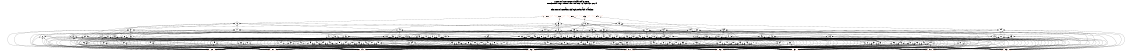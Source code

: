 # Network structure generated by ABC

digraph network {
size = "7.5,10";
center = true;
edge [dir = back];

{
  node [shape = plaintext];
  edge [style = invis];
  LevelTitle1 [label=""];
  LevelTitle2 [label=""];
  Level5 [label = ""];
  Level4 [label = ""];
  Level3 [label = ""];
  Level2 [label = ""];
  Level1 [label = ""];
  Level0 [label = ""];
  LevelTitle1 ->  LevelTitle2 ->  Level5 ->  Level4 ->  Level3 ->  Level2 ->  Level1 ->  Level0;
}

{
  rank = same;
  LevelTitle1;
  title1 [shape=plaintext,
          fontsize=20,
          fontname = "Times-Roman",
          label="Network structure visualized by ABC\nBenchmark \"top\". Time was Wed Oct 16 16:07:31 2024. "
         ];
}

{
  rank = same;
  LevelTitle2;
  title2 [shape=plaintext,
          fontsize=18,
          fontname = "Times-Roman",
          label="The network contains 133 logic nodes and 0 latches.\n"
         ];
}

{
  rank = same;
  Level5;
  Node10 [label = "o_1_", shape = invtriangle, color = coral, fillcolor = coral];
  Node11 [label = "o_2_", shape = invtriangle, color = coral, fillcolor = coral];
  Node12 [label = "o_0_", shape = invtriangle, color = coral, fillcolor = coral];
  Node13 [label = "o_3_", shape = invtriangle, color = coral, fillcolor = coral];
  Node14 [label = "o_4_", shape = invtriangle, color = coral, fillcolor = coral];
}

{
  rank = same;
  Level4;
  Node16 [label = "16\n", shape = ellipse];
  Node63 [label = "63\n", shape = ellipse];
  Node103 [label = "103\n", shape = ellipse];
  Node116 [label = "116\n", shape = ellipse];
}

{
  rank = same;
  Level3;
  Node17 [label = "17\n", shape = ellipse];
  Node32 [label = "32\n", shape = ellipse];
  Node37 [label = "37\n", shape = ellipse];
  Node40 [label = "40\n", shape = ellipse];
  Node64 [label = "64\n", shape = ellipse];
  Node82 [label = "82\n", shape = ellipse];
  Node85 [label = "85\n", shape = ellipse];
  Node104 [label = "104\n", shape = ellipse];
  Node109 [label = "109\n", shape = ellipse];
  Node111 [label = "111\n", shape = ellipse];
  Node117 [label = "117\n", shape = ellipse];
  Node122 [label = "122\n", shape = ellipse];
  Node124 [label = "124\n", shape = ellipse];
  Node139 [label = "139\n", shape = ellipse];
}

{
  rank = same;
  Level2;
  Node18 [label = "18\n", shape = ellipse];
  Node21 [label = "21\n", shape = ellipse];
  Node23 [label = "23\n", shape = ellipse];
  Node26 [label = "26\n", shape = ellipse];
  Node28 [label = "28\n", shape = ellipse];
  Node33 [label = "33\n", shape = ellipse];
  Node34 [label = "34\n", shape = ellipse];
  Node38 [label = "38\n", shape = ellipse];
  Node41 [label = "41\n", shape = ellipse];
  Node44 [label = "44\n", shape = ellipse];
  Node47 [label = "47\n", shape = ellipse];
  Node50 [label = "50\n", shape = ellipse];
  Node53 [label = "53\n", shape = ellipse];
  Node56 [label = "56\n", shape = ellipse];
  Node59 [label = "59\n", shape = ellipse];
  Node62 [label = "62\n", shape = ellipse];
  Node65 [label = "65\n", shape = ellipse];
  Node72 [label = "72\n", shape = ellipse];
  Node73 [label = "73\n", shape = ellipse];
  Node75 [label = "75\n", shape = ellipse];
  Node77 [label = "77\n", shape = ellipse];
  Node80 [label = "80\n", shape = ellipse];
  Node83 [label = "83\n", shape = ellipse];
  Node86 [label = "86\n", shape = ellipse];
  Node89 [label = "89\n", shape = ellipse];
  Node92 [label = "92\n", shape = ellipse];
  Node94 [label = "94\n", shape = ellipse];
  Node95 [label = "95\n", shape = ellipse];
  Node96 [label = "96\n", shape = ellipse];
  Node98 [label = "98\n", shape = ellipse];
  Node100 [label = "100\n", shape = ellipse];
  Node102 [label = "102\n", shape = ellipse];
  Node105 [label = "105\n", shape = ellipse];
  Node110 [label = "110\n", shape = ellipse];
  Node112 [label = "112\n", shape = ellipse];
  Node113 [label = "113\n", shape = ellipse];
  Node114 [label = "114\n", shape = ellipse];
  Node115 [label = "115\n", shape = ellipse];
  Node118 [label = "118\n", shape = ellipse];
  Node120 [label = "120\n", shape = ellipse];
  Node123 [label = "123\n", shape = ellipse];
  Node125 [label = "125\n", shape = ellipse];
  Node127 [label = "127\n", shape = ellipse];
  Node129 [label = "129\n", shape = ellipse];
  Node130 [label = "130\n", shape = ellipse];
  Node132 [label = "132\n", shape = ellipse];
  Node134 [label = "134\n", shape = ellipse];
  Node136 [label = "136\n", shape = ellipse];
  Node137 [label = "137\n", shape = ellipse];
  Node140 [label = "140\n", shape = ellipse];
  Node142 [label = "142\n", shape = ellipse];
  Node144 [label = "144\n", shape = ellipse];
  Node146 [label = "146\n", shape = ellipse];
}

{
  rank = same;
  Level1;
  Node19 [label = "19\n", shape = ellipse];
  Node20 [label = "20\n", shape = ellipse];
  Node22 [label = "22\n", shape = ellipse];
  Node24 [label = "24\n", shape = ellipse];
  Node25 [label = "25\n", shape = ellipse];
  Node27 [label = "27\n", shape = ellipse];
  Node29 [label = "29\n", shape = ellipse];
  Node30 [label = "30\n", shape = ellipse];
  Node31 [label = "31\n", shape = ellipse];
  Node35 [label = "35\n", shape = ellipse];
  Node36 [label = "36\n", shape = ellipse];
  Node39 [label = "39\n", shape = ellipse];
  Node42 [label = "42\n", shape = ellipse];
  Node43 [label = "43\n", shape = ellipse];
  Node45 [label = "45\n", shape = ellipse];
  Node46 [label = "46\n", shape = ellipse];
  Node48 [label = "48\n", shape = ellipse];
  Node49 [label = "49\n", shape = ellipse];
  Node51 [label = "51\n", shape = ellipse];
  Node52 [label = "52\n", shape = ellipse];
  Node54 [label = "54\n", shape = ellipse];
  Node55 [label = "55\n", shape = ellipse];
  Node57 [label = "57\n", shape = ellipse];
  Node58 [label = "58\n", shape = ellipse];
  Node60 [label = "60\n", shape = ellipse];
  Node61 [label = "61\n", shape = ellipse];
  Node66 [label = "66\n", shape = ellipse];
  Node67 [label = "67\n", shape = ellipse];
  Node68 [label = "68\n", shape = ellipse];
  Node69 [label = "69\n", shape = ellipse];
  Node70 [label = "70\n", shape = ellipse];
  Node71 [label = "71\n", shape = ellipse];
  Node74 [label = "74\n", shape = ellipse];
  Node76 [label = "76\n", shape = ellipse];
  Node78 [label = "78\n", shape = ellipse];
  Node79 [label = "79\n", shape = ellipse];
  Node81 [label = "81\n", shape = ellipse];
  Node84 [label = "84\n", shape = ellipse];
  Node87 [label = "87\n", shape = ellipse];
  Node88 [label = "88\n", shape = ellipse];
  Node90 [label = "90\n", shape = ellipse];
  Node91 [label = "91\n", shape = ellipse];
  Node93 [label = "93\n", shape = ellipse];
  Node97 [label = "97\n", shape = ellipse];
  Node99 [label = "99\n", shape = ellipse];
  Node101 [label = "101\n", shape = ellipse];
  Node106 [label = "106\n", shape = ellipse];
  Node107 [label = "107\n", shape = ellipse];
  Node108 [label = "108\n", shape = ellipse];
  Node119 [label = "119\n", shape = ellipse];
  Node121 [label = "121\n", shape = ellipse];
  Node126 [label = "126\n", shape = ellipse];
  Node128 [label = "128\n", shape = ellipse];
  Node131 [label = "131\n", shape = ellipse];
  Node133 [label = "133\n", shape = ellipse];
  Node135 [label = "135\n", shape = ellipse];
  Node138 [label = "138\n", shape = ellipse];
  Node141 [label = "141\n", shape = ellipse];
  Node143 [label = "143\n", shape = ellipse];
  Node145 [label = "145\n", shape = ellipse];
  Node147 [label = "147\n", shape = ellipse];
  Node148 [label = "148\n", shape = ellipse];
}

{
  rank = same;
  Level0;
  Node1 [label = "i_7_", shape = triangle, color = coral, fillcolor = coral];
  Node2 [label = "i_8_", shape = triangle, color = coral, fillcolor = coral];
  Node3 [label = "i_5_", shape = triangle, color = coral, fillcolor = coral];
  Node4 [label = "i_6_", shape = triangle, color = coral, fillcolor = coral];
  Node5 [label = "i_3_", shape = triangle, color = coral, fillcolor = coral];
  Node6 [label = "i_4_", shape = triangle, color = coral, fillcolor = coral];
  Node7 [label = "i_1_", shape = triangle, color = coral, fillcolor = coral];
  Node8 [label = "i_2_", shape = triangle, color = coral, fillcolor = coral];
  Node9 [label = "i_0_", shape = triangle, color = coral, fillcolor = coral];
}

title1 -> title2 [style = invis];
title2 -> Node10 [style = invis];
title2 -> Node11 [style = invis];
title2 -> Node12 [style = invis];
title2 -> Node13 [style = invis];
title2 -> Node14 [style = invis];
Node10 -> Node11 [style = invis];
Node11 -> Node12 [style = invis];
Node12 -> Node13 [style = invis];
Node13 -> Node14 [style = invis];
Node10 -> Node16 [style = solid];
Node11 -> Node63 [style = solid];
Node12 -> Node103 [style = solid];
Node13 -> Node116 [style = solid];
Node14 -> Node139 [style = solid];
Node16 -> Node17 [style = solid];
Node16 -> Node32 [style = solid];
Node16 -> Node37 [style = solid];
Node16 -> Node40 [style = solid];
Node16 -> Node59 [style = solid];
Node16 -> Node62 [style = solid];
Node17 -> Node18 [style = solid];
Node17 -> Node21 [style = solid];
Node17 -> Node23 [style = solid];
Node17 -> Node26 [style = solid];
Node17 -> Node28 [style = solid];
Node17 -> Node31 [style = solid];
Node18 -> Node19 [style = solid];
Node18 -> Node20 [style = solid];
Node18 -> Node1 [style = solid];
Node18 -> Node4 [style = solid];
Node18 -> Node5 [style = solid];
Node18 -> Node6 [style = solid];
Node19 -> Node7 [style = solid];
Node19 -> Node8 [style = solid];
Node19 -> Node9 [style = solid];
Node20 -> Node2 [style = solid];
Node20 -> Node5 [style = solid];
Node20 -> Node7 [style = solid];
Node20 -> Node8 [style = solid];
Node21 -> Node22 [style = solid];
Node21 -> Node2 [style = solid];
Node21 -> Node5 [style = solid];
Node21 -> Node6 [style = solid];
Node21 -> Node7 [style = solid];
Node21 -> Node8 [style = solid];
Node22 -> Node1 [style = solid];
Node22 -> Node4 [style = solid];
Node23 -> Node19 [style = solid];
Node23 -> Node24 [style = solid];
Node23 -> Node25 [style = solid];
Node23 -> Node1 [style = solid];
Node23 -> Node3 [style = solid];
Node23 -> Node6 [style = solid];
Node24 -> Node2 [style = solid];
Node24 -> Node5 [style = solid];
Node24 -> Node7 [style = solid];
Node24 -> Node8 [style = solid];
Node25 -> Node1 [style = solid];
Node25 -> Node2 [style = solid];
Node25 -> Node4 [style = solid];
Node25 -> Node6 [style = solid];
Node26 -> Node27 [style = solid];
Node26 -> Node6 [style = solid];
Node26 -> Node7 [style = solid];
Node26 -> Node8 [style = solid];
Node26 -> Node9 [style = solid];
Node27 -> Node1 [style = solid];
Node27 -> Node4 [style = solid];
Node28 -> Node27 [style = solid];
Node28 -> Node29 [style = solid];
Node28 -> Node30 [style = solid];
Node28 -> Node7 [style = solid];
Node28 -> Node8 [style = solid];
Node29 -> Node1 [style = solid];
Node29 -> Node3 [style = solid];
Node29 -> Node4 [style = solid];
Node29 -> Node6 [style = solid];
Node29 -> Node7 [style = solid];
Node29 -> Node8 [style = solid];
Node30 -> Node5 [style = solid];
Node30 -> Node6 [style = solid];
Node31 -> Node2 [style = solid];
Node31 -> Node3 [style = solid];
Node31 -> Node4 [style = solid];
Node31 -> Node5 [style = solid];
Node31 -> Node6 [style = solid];
Node31 -> Node9 [style = solid];
Node32 -> Node33 [style = solid];
Node32 -> Node34 [style = solid];
Node32 -> Node36 [style = solid];
Node32 -> Node1 [style = solid];
Node32 -> Node3 [style = solid];
Node32 -> Node6 [style = solid];
Node33 -> Node19 [style = solid];
Node33 -> Node3 [style = solid];
Node33 -> Node4 [style = solid];
Node33 -> Node5 [style = solid];
Node34 -> Node35 [style = solid];
Node34 -> Node4 [style = solid];
Node34 -> Node6 [style = solid];
Node34 -> Node7 [style = solid];
Node34 -> Node8 [style = solid];
Node35 -> Node1 [style = solid];
Node35 -> Node2 [style = solid];
Node36 -> Node5 [style = solid];
Node36 -> Node8 [style = solid];
Node36 -> Node9 [style = solid];
Node37 -> Node38 [style = solid];
Node37 -> Node39 [style = solid];
Node37 -> Node5 [style = solid];
Node37 -> Node7 [style = solid];
Node37 -> Node8 [style = solid];
Node37 -> Node9 [style = solid];
Node38 -> Node22 [style = solid];
Node38 -> Node6 [style = solid];
Node39 -> Node1 [style = solid];
Node39 -> Node3 [style = solid];
Node39 -> Node4 [style = solid];
Node39 -> Node6 [style = solid];
Node39 -> Node7 [style = solid];
Node39 -> Node8 [style = solid];
Node40 -> Node41 [style = solid];
Node40 -> Node44 [style = solid];
Node40 -> Node47 [style = solid];
Node40 -> Node50 [style = solid];
Node40 -> Node53 [style = solid];
Node40 -> Node56 [style = solid];
Node41 -> Node42 [style = solid];
Node41 -> Node43 [style = solid];
Node42 -> Node1 [style = solid];
Node42 -> Node4 [style = solid];
Node42 -> Node6 [style = solid];
Node42 -> Node7 [style = solid];
Node42 -> Node8 [style = solid];
Node42 -> Node9 [style = solid];
Node43 -> Node1 [style = solid];
Node43 -> Node3 [style = solid];
Node43 -> Node4 [style = solid];
Node43 -> Node6 [style = solid];
Node43 -> Node7 [style = solid];
Node43 -> Node8 [style = solid];
Node44 -> Node22 [style = solid];
Node44 -> Node45 [style = solid];
Node44 -> Node46 [style = solid];
Node44 -> Node6 [style = solid];
Node44 -> Node8 [style = solid];
Node44 -> Node9 [style = solid];
Node45 -> Node2 [style = solid];
Node45 -> Node3 [style = solid];
Node45 -> Node4 [style = solid];
Node45 -> Node5 [style = solid];
Node45 -> Node9 [style = solid];
Node46 -> Node1 [style = solid];
Node46 -> Node3 [style = solid];
Node46 -> Node4 [style = solid];
Node46 -> Node6 [style = solid];
Node46 -> Node7 [style = solid];
Node46 -> Node8 [style = solid];
Node47 -> Node48 [style = solid];
Node47 -> Node35 [style = solid];
Node47 -> Node49 [style = solid];
Node47 -> Node3 [style = solid];
Node47 -> Node9 [style = solid];
Node48 -> Node6 [style = solid];
Node48 -> Node8 [style = solid];
Node49 -> Node1 [style = solid];
Node49 -> Node2 [style = solid];
Node49 -> Node4 [style = solid];
Node49 -> Node5 [style = solid];
Node49 -> Node6 [style = solid];
Node49 -> Node7 [style = solid];
Node50 -> Node22 [style = solid];
Node50 -> Node51 [style = solid];
Node50 -> Node52 [style = solid];
Node50 -> Node6 [style = solid];
Node51 -> Node2 [style = solid];
Node51 -> Node3 [style = solid];
Node51 -> Node4 [style = solid];
Node51 -> Node7 [style = solid];
Node51 -> Node8 [style = solid];
Node51 -> Node9 [style = solid];
Node52 -> Node7 [style = solid];
Node52 -> Node8 [style = solid];
Node52 -> Node9 [style = solid];
Node53 -> Node54 [style = solid];
Node53 -> Node55 [style = solid];
Node53 -> Node4 [style = solid];
Node53 -> Node5 [style = solid];
Node53 -> Node6 [style = solid];
Node53 -> Node8 [style = solid];
Node54 -> Node1 [style = solid];
Node54 -> Node2 [style = solid];
Node55 -> Node1 [style = solid];
Node55 -> Node2 [style = solid];
Node55 -> Node4 [style = solid];
Node55 -> Node6 [style = solid];
Node55 -> Node8 [style = solid];
Node55 -> Node9 [style = solid];
Node56 -> Node57 [style = solid];
Node56 -> Node58 [style = solid];
Node56 -> Node5 [style = solid];
Node56 -> Node6 [style = solid];
Node56 -> Node8 [style = solid];
Node57 -> Node1 [style = solid];
Node57 -> Node2 [style = solid];
Node57 -> Node4 [style = solid];
Node58 -> Node1 [style = solid];
Node58 -> Node2 [style = solid];
Node58 -> Node4 [style = solid];
Node58 -> Node6 [style = solid];
Node58 -> Node7 [style = solid];
Node58 -> Node9 [style = solid];
Node59 -> Node60 [style = solid];
Node59 -> Node61 [style = solid];
Node59 -> Node1 [style = solid];
Node59 -> Node3 [style = solid];
Node59 -> Node4 [style = solid];
Node59 -> Node6 [style = solid];
Node60 -> Node7 [style = solid];
Node60 -> Node8 [style = solid];
Node60 -> Node9 [style = solid];
Node61 -> Node7 [style = solid];
Node61 -> Node8 [style = solid];
Node61 -> Node9 [style = solid];
Node62 -> Node27 [style = solid];
Node62 -> Node3 [style = solid];
Node62 -> Node6 [style = solid];
Node62 -> Node7 [style = solid];
Node62 -> Node8 [style = solid];
Node62 -> Node9 [style = solid];
Node63 -> Node64 [style = solid];
Node63 -> Node82 [style = solid];
Node63 -> Node85 [style = solid];
Node63 -> Node98 [style = solid];
Node63 -> Node100 [style = solid];
Node63 -> Node102 [style = solid];
Node64 -> Node65 [style = solid];
Node64 -> Node72 [style = solid];
Node64 -> Node73 [style = solid];
Node64 -> Node75 [style = solid];
Node64 -> Node77 [style = solid];
Node64 -> Node80 [style = solid];
Node65 -> Node66 [style = solid];
Node65 -> Node67 [style = solid];
Node65 -> Node68 [style = solid];
Node65 -> Node69 [style = solid];
Node65 -> Node70 [style = solid];
Node65 -> Node71 [style = solid];
Node66 -> Node5 [style = solid];
Node66 -> Node7 [style = solid];
Node66 -> Node8 [style = solid];
Node67 -> Node1 [style = solid];
Node67 -> Node2 [style = solid];
Node67 -> Node3 [style = solid];
Node67 -> Node4 [style = solid];
Node68 -> Node1 [style = solid];
Node68 -> Node4 [style = solid];
Node68 -> Node5 [style = solid];
Node69 -> Node2 [style = solid];
Node69 -> Node7 [style = solid];
Node69 -> Node8 [style = solid];
Node69 -> Node9 [style = solid];
Node70 -> Node2 [style = solid];
Node70 -> Node3 [style = solid];
Node70 -> Node4 [style = solid];
Node70 -> Node6 [style = solid];
Node71 -> Node4 [style = solid];
Node71 -> Node5 [style = solid];
Node71 -> Node6 [style = solid];
Node72 -> Node35 [style = solid];
Node72 -> Node4 [style = solid];
Node72 -> Node5 [style = solid];
Node72 -> Node6 [style = solid];
Node72 -> Node8 [style = solid];
Node73 -> Node74 [style = solid];
Node73 -> Node1 [style = solid];
Node73 -> Node2 [style = solid];
Node73 -> Node4 [style = solid];
Node73 -> Node5 [style = solid];
Node73 -> Node7 [style = solid];
Node74 -> Node5 [style = solid];
Node74 -> Node6 [style = solid];
Node74 -> Node8 [style = solid];
Node75 -> Node76 [style = solid];
Node75 -> Node1 [style = solid];
Node75 -> Node2 [style = solid];
Node75 -> Node3 [style = solid];
Node75 -> Node4 [style = solid];
Node75 -> Node6 [style = solid];
Node76 -> Node5 [style = solid];
Node76 -> Node7 [style = solid];
Node76 -> Node8 [style = solid];
Node77 -> Node78 [style = solid];
Node77 -> Node79 [style = solid];
Node77 -> Node3 [style = solid];
Node77 -> Node4 [style = solid];
Node77 -> Node5 [style = solid];
Node77 -> Node9 [style = solid];
Node78 -> Node1 [style = solid];
Node78 -> Node2 [style = solid];
Node78 -> Node8 [style = solid];
Node79 -> Node1 [style = solid];
Node79 -> Node2 [style = solid];
Node79 -> Node4 [style = solid];
Node79 -> Node5 [style = solid];
Node79 -> Node6 [style = solid];
Node79 -> Node7 [style = solid];
Node80 -> Node30 [style = solid];
Node80 -> Node81 [style = solid];
Node80 -> Node2 [style = solid];
Node80 -> Node4 [style = solid];
Node80 -> Node7 [style = solid];
Node80 -> Node8 [style = solid];
Node81 -> Node3 [style = solid];
Node81 -> Node4 [style = solid];
Node81 -> Node9 [style = solid];
Node82 -> Node83 [style = solid];
Node82 -> Node57 [style = solid];
Node82 -> Node3 [style = solid];
Node82 -> Node5 [style = solid];
Node82 -> Node6 [style = solid];
Node82 -> Node9 [style = solid];
Node83 -> Node84 [style = solid];
Node83 -> Node5 [style = solid];
Node83 -> Node6 [style = solid];
Node83 -> Node7 [style = solid];
Node83 -> Node8 [style = solid];
Node83 -> Node9 [style = solid];
Node84 -> Node2 [style = solid];
Node84 -> Node4 [style = solid];
Node85 -> Node86 [style = solid];
Node85 -> Node89 [style = solid];
Node85 -> Node92 [style = solid];
Node85 -> Node94 [style = solid];
Node85 -> Node95 [style = solid];
Node85 -> Node96 [style = solid];
Node86 -> Node60 [style = solid];
Node86 -> Node87 [style = solid];
Node86 -> Node88 [style = solid];
Node86 -> Node1 [style = solid];
Node86 -> Node4 [style = solid];
Node86 -> Node6 [style = solid];
Node87 -> Node1 [style = solid];
Node87 -> Node2 [style = solid];
Node87 -> Node4 [style = solid];
Node87 -> Node5 [style = solid];
Node87 -> Node6 [style = solid];
Node87 -> Node7 [style = solid];
Node88 -> Node2 [style = solid];
Node88 -> Node5 [style = solid];
Node89 -> Node90 [style = solid];
Node89 -> Node91 [style = solid];
Node90 -> Node2 [style = solid];
Node90 -> Node4 [style = solid];
Node90 -> Node5 [style = solid];
Node90 -> Node6 [style = solid];
Node90 -> Node7 [style = solid];
Node90 -> Node8 [style = solid];
Node91 -> Node1 [style = solid];
Node91 -> Node2 [style = solid];
Node91 -> Node4 [style = solid];
Node91 -> Node5 [style = solid];
Node91 -> Node6 [style = solid];
Node91 -> Node8 [style = solid];
Node92 -> Node93 [style = solid];
Node92 -> Node3 [style = solid];
Node92 -> Node5 [style = solid];
Node92 -> Node7 [style = solid];
Node92 -> Node8 [style = solid];
Node93 -> Node1 [style = solid];
Node93 -> Node2 [style = solid];
Node93 -> Node4 [style = solid];
Node94 -> Node93 [style = solid];
Node94 -> Node5 [style = solid];
Node94 -> Node6 [style = solid];
Node94 -> Node8 [style = solid];
Node94 -> Node9 [style = solid];
Node95 -> Node54 [style = solid];
Node95 -> Node3 [style = solid];
Node95 -> Node4 [style = solid];
Node95 -> Node5 [style = solid];
Node95 -> Node6 [style = solid];
Node95 -> Node9 [style = solid];
Node96 -> Node93 [style = solid];
Node96 -> Node97 [style = solid];
Node96 -> Node3 [style = solid];
Node96 -> Node5 [style = solid];
Node96 -> Node6 [style = solid];
Node97 -> Node1 [style = solid];
Node97 -> Node2 [style = solid];
Node97 -> Node4 [style = solid];
Node97 -> Node5 [style = solid];
Node97 -> Node7 [style = solid];
Node97 -> Node8 [style = solid];
Node98 -> Node99 [style = solid];
Node98 -> Node1 [style = solid];
Node98 -> Node2 [style = solid];
Node98 -> Node4 [style = solid];
Node98 -> Node5 [style = solid];
Node98 -> Node6 [style = solid];
Node99 -> Node5 [style = solid];
Node99 -> Node7 [style = solid];
Node99 -> Node8 [style = solid];
Node100 -> Node93 [style = solid];
Node100 -> Node101 [style = solid];
Node100 -> Node5 [style = solid];
Node100 -> Node7 [style = solid];
Node100 -> Node8 [style = solid];
Node100 -> Node9 [style = solid];
Node101 -> Node2 [style = solid];
Node101 -> Node4 [style = solid];
Node101 -> Node6 [style = solid];
Node102 -> Node84 [style = solid];
Node102 -> Node3 [style = solid];
Node102 -> Node5 [style = solid];
Node102 -> Node6 [style = solid];
Node102 -> Node7 [style = solid];
Node102 -> Node8 [style = solid];
Node103 -> Node104 [style = solid];
Node103 -> Node109 [style = solid];
Node103 -> Node111 [style = solid];
Node103 -> Node114 [style = solid];
Node103 -> Node115 [style = solid];
Node104 -> Node105 [style = solid];
Node104 -> Node35 [style = solid];
Node104 -> Node106 [style = solid];
Node104 -> Node107 [style = solid];
Node104 -> Node108 [style = solid];
Node104 -> Node6 [style = solid];
Node105 -> Node35 [style = solid];
Node105 -> Node3 [style = solid];
Node105 -> Node4 [style = solid];
Node105 -> Node8 [style = solid];
Node105 -> Node9 [style = solid];
Node106 -> Node7 [style = solid];
Node106 -> Node8 [style = solid];
Node106 -> Node9 [style = solid];
Node107 -> Node2 [style = solid];
Node107 -> Node3 [style = solid];
Node107 -> Node4 [style = solid];
Node107 -> Node6 [style = solid];
Node107 -> Node8 [style = solid];
Node107 -> Node9 [style = solid];
Node108 -> Node1 [style = solid];
Node108 -> Node3 [style = solid];
Node108 -> Node4 [style = solid];
Node108 -> Node5 [style = solid];
Node108 -> Node6 [style = solid];
Node108 -> Node9 [style = solid];
Node109 -> Node110 [style = solid];
Node109 -> Node45 [style = solid];
Node109 -> Node3 [style = solid];
Node109 -> Node7 [style = solid];
Node109 -> Node8 [style = solid];
Node109 -> Node9 [style = solid];
Node110 -> Node35 [style = solid];
Node110 -> Node3 [style = solid];
Node110 -> Node4 [style = solid];
Node110 -> Node6 [style = solid];
Node110 -> Node9 [style = solid];
Node111 -> Node112 [style = solid];
Node111 -> Node113 [style = solid];
Node111 -> Node106 [style = solid];
Node111 -> Node1 [style = solid];
Node111 -> Node5 [style = solid];
Node111 -> Node6 [style = solid];
Node112 -> Node36 [style = solid];
Node112 -> Node1 [style = solid];
Node112 -> Node3 [style = solid];
Node112 -> Node4 [style = solid];
Node113 -> Node36 [style = solid];
Node113 -> Node35 [style = solid];
Node113 -> Node61 [style = solid];
Node113 -> Node3 [style = solid];
Node113 -> Node4 [style = solid];
Node113 -> Node6 [style = solid];
Node114 -> Node30 [style = solid];
Node114 -> Node61 [style = solid];
Node114 -> Node106 [style = solid];
Node114 -> Node4 [style = solid];
Node115 -> Node61 [style = solid];
Node115 -> Node106 [style = solid];
Node115 -> Node1 [style = solid];
Node115 -> Node2 [style = solid];
Node115 -> Node5 [style = solid];
Node115 -> Node6 [style = solid];
Node116 -> Node117 [style = solid];
Node116 -> Node122 [style = solid];
Node116 -> Node124 [style = solid];
Node116 -> Node134 [style = solid];
Node116 -> Node136 [style = solid];
Node116 -> Node137 [style = solid];
Node117 -> Node118 [style = solid];
Node117 -> Node120 [style = solid];
Node117 -> Node121 [style = solid];
Node118 -> Node35 [style = solid];
Node118 -> Node119 [style = solid];
Node118 -> Node4 [style = solid];
Node118 -> Node6 [style = solid];
Node118 -> Node8 [style = solid];
Node118 -> Node9 [style = solid];
Node119 -> Node2 [style = solid];
Node119 -> Node3 [style = solid];
Node119 -> Node4 [style = solid];
Node119 -> Node5 [style = solid];
Node119 -> Node9 [style = solid];
Node120 -> Node54 [style = solid];
Node120 -> Node4 [style = solid];
Node120 -> Node7 [style = solid];
Node120 -> Node8 [style = solid];
Node120 -> Node9 [style = solid];
Node121 -> Node2 [style = solid];
Node121 -> Node4 [style = solid];
Node121 -> Node6 [style = solid];
Node121 -> Node7 [style = solid];
Node121 -> Node8 [style = solid];
Node121 -> Node9 [style = solid];
Node122 -> Node123 [style = solid];
Node122 -> Node106 [style = solid];
Node122 -> Node3 [style = solid];
Node122 -> Node4 [style = solid];
Node122 -> Node5 [style = solid];
Node122 -> Node6 [style = solid];
Node123 -> Node106 [style = solid];
Node123 -> Node1 [style = solid];
Node123 -> Node2 [style = solid];
Node123 -> Node3 [style = solid];
Node123 -> Node4 [style = solid];
Node123 -> Node6 [style = solid];
Node124 -> Node125 [style = solid];
Node124 -> Node127 [style = solid];
Node124 -> Node129 [style = solid];
Node124 -> Node130 [style = solid];
Node124 -> Node132 [style = solid];
Node124 -> Node133 [style = solid];
Node125 -> Node126 [style = solid];
Node125 -> Node2 [style = solid];
Node125 -> Node3 [style = solid];
Node125 -> Node4 [style = solid];
Node125 -> Node5 [style = solid];
Node125 -> Node9 [style = solid];
Node126 -> Node1 [style = solid];
Node126 -> Node4 [style = solid];
Node126 -> Node5 [style = solid];
Node126 -> Node7 [style = solid];
Node126 -> Node8 [style = solid];
Node126 -> Node9 [style = solid];
Node127 -> Node52 [style = solid];
Node127 -> Node128 [style = solid];
Node127 -> Node1 [style = solid];
Node127 -> Node3 [style = solid];
Node127 -> Node4 [style = solid];
Node127 -> Node5 [style = solid];
Node128 -> Node5 [style = solid];
Node128 -> Node6 [style = solid];
Node128 -> Node9 [style = solid];
Node129 -> Node52 [style = solid];
Node129 -> Node54 [style = solid];
Node129 -> Node4 [style = solid];
Node129 -> Node5 [style = solid];
Node129 -> Node6 [style = solid];
Node129 -> Node9 [style = solid];
Node130 -> Node106 [style = solid];
Node130 -> Node131 [style = solid];
Node130 -> Node1 [style = solid];
Node130 -> Node3 [style = solid];
Node130 -> Node4 [style = solid];
Node130 -> Node5 [style = solid];
Node131 -> Node1 [style = solid];
Node131 -> Node2 [style = solid];
Node131 -> Node3 [style = solid];
Node131 -> Node4 [style = solid];
Node131 -> Node6 [style = solid];
Node131 -> Node9 [style = solid];
Node132 -> Node52 [style = solid];
Node132 -> Node1 [style = solid];
Node132 -> Node2 [style = solid];
Node132 -> Node4 [style = solid];
Node132 -> Node6 [style = solid];
Node133 -> Node4 [style = solid];
Node133 -> Node5 [style = solid];
Node133 -> Node6 [style = solid];
Node133 -> Node7 [style = solid];
Node133 -> Node8 [style = solid];
Node133 -> Node9 [style = solid];
Node134 -> Node22 [style = solid];
Node134 -> Node135 [style = solid];
Node134 -> Node5 [style = solid];
Node134 -> Node7 [style = solid];
Node134 -> Node8 [style = solid];
Node134 -> Node9 [style = solid];
Node135 -> Node1 [style = solid];
Node135 -> Node4 [style = solid];
Node135 -> Node5 [style = solid];
Node135 -> Node6 [style = solid];
Node135 -> Node9 [style = solid];
Node136 -> Node48 [style = solid];
Node136 -> Node1 [style = solid];
Node136 -> Node2 [style = solid];
Node136 -> Node4 [style = solid];
Node136 -> Node7 [style = solid];
Node136 -> Node9 [style = solid];
Node137 -> Node22 [style = solid];
Node137 -> Node138 [style = solid];
Node137 -> Node5 [style = solid];
Node137 -> Node6 [style = solid];
Node137 -> Node7 [style = solid];
Node137 -> Node9 [style = solid];
Node138 -> Node2 [style = solid];
Node138 -> Node4 [style = solid];
Node139 -> Node140 [style = solid];
Node139 -> Node142 [style = solid];
Node139 -> Node144 [style = solid];
Node139 -> Node146 [style = solid];
Node139 -> Node147 [style = solid];
Node139 -> Node148 [style = solid];
Node140 -> Node84 [style = solid];
Node140 -> Node141 [style = solid];
Node140 -> Node5 [style = solid];
Node140 -> Node9 [style = solid];
Node141 -> Node2 [style = solid];
Node141 -> Node3 [style = solid];
Node141 -> Node6 [style = solid];
Node141 -> Node8 [style = solid];
Node142 -> Node143 [style = solid];
Node142 -> Node1 [style = solid];
Node142 -> Node2 [style = solid];
Node142 -> Node3 [style = solid];
Node142 -> Node7 [style = solid];
Node142 -> Node8 [style = solid];
Node143 -> Node1 [style = solid];
Node143 -> Node2 [style = solid];
Node143 -> Node3 [style = solid];
Node143 -> Node4 [style = solid];
Node143 -> Node6 [style = solid];
Node143 -> Node9 [style = solid];
Node144 -> Node30 [style = solid];
Node144 -> Node145 [style = solid];
Node144 -> Node3 [style = solid];
Node144 -> Node7 [style = solid];
Node144 -> Node8 [style = solid];
Node145 -> Node1 [style = solid];
Node145 -> Node2 [style = solid];
Node145 -> Node4 [style = solid];
Node145 -> Node5 [style = solid];
Node145 -> Node6 [style = solid];
Node145 -> Node9 [style = solid];
Node146 -> Node106 [style = solid];
Node146 -> Node1 [style = solid];
Node146 -> Node2 [style = solid];
Node146 -> Node4 [style = solid];
Node146 -> Node5 [style = solid];
Node146 -> Node6 [style = solid];
Node147 -> Node1 [style = solid];
Node147 -> Node2 [style = solid];
Node147 -> Node3 [style = solid];
Node147 -> Node5 [style = solid];
Node147 -> Node7 [style = solid];
Node147 -> Node8 [style = solid];
Node148 -> Node1 [style = solid];
Node148 -> Node2 [style = solid];
Node148 -> Node3 [style = solid];
Node148 -> Node5 [style = solid];
Node148 -> Node6 [style = solid];
Node148 -> Node7 [style = solid];
}

